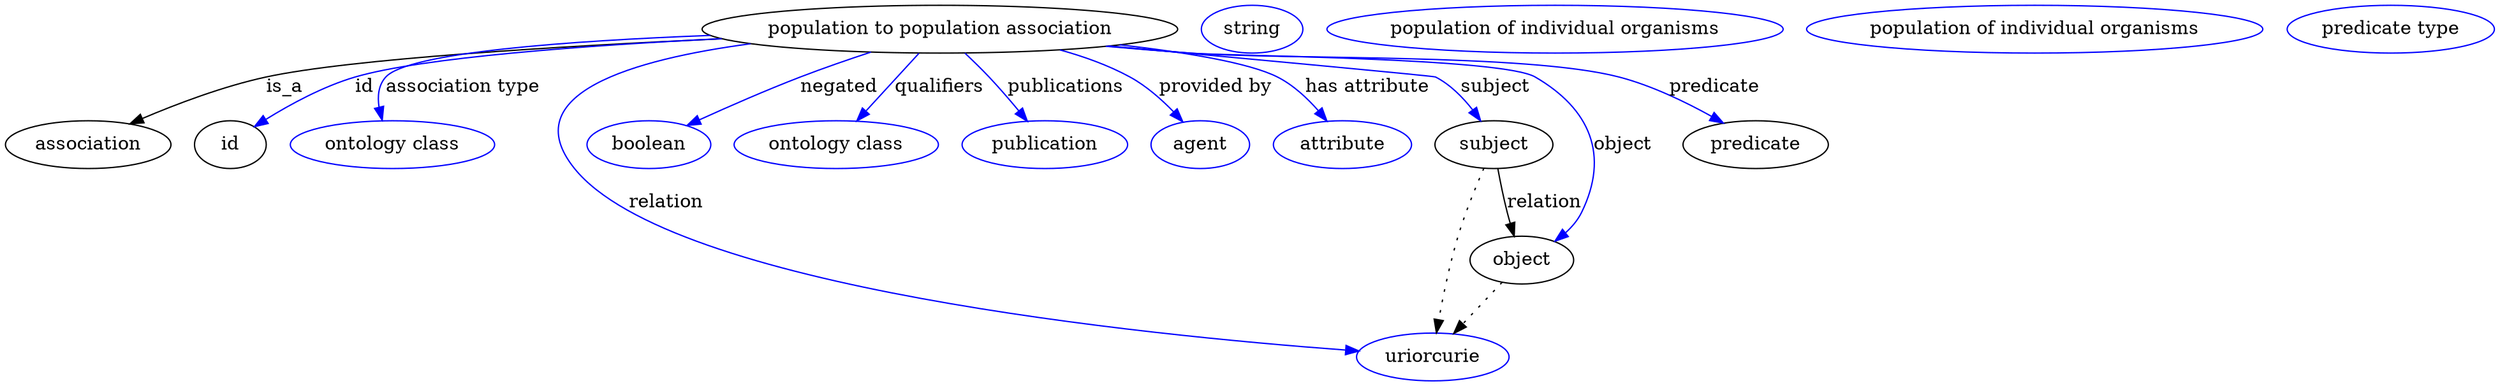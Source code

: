 digraph {
	graph [bb="0,0,1531.5,283"];
	node [label="\N"];
	"population to population association"	 [height=0.5,
		label="population to population association",
		pos="597.05,265",
		width=3.8635];
	association	 [height=0.5,
		pos="50.046,178",
		width=1.3902];
	"population to population association" -> association	 [label=is_a,
		lp="183.05,221.5",
		pos="e,78.756,193.02 467.31,258.44 363.31,252.35 226.12,242.25 172.05,229 142.85,221.85 111.59,208.67 88.032,197.5"];
	id	 [height=0.5,
		pos="145.05,178",
		width=0.75];
	"population to population association" -> id	 [color=blue,
		label=id,
		lp="234.55,221.5",
		pos="e,162.55,191.88 467.44,258.42 379.64,252.81 272.06,243.33 229.05,229 208.01,221.99 186.69,208.96 170.79,197.82",
		style=solid];
	"association type"	 [color=blue,
		height=0.5,
		label="ontology class",
		pos="252.05,178",
		width=1.7151];
	"population to population association" -> "association type"	 [color=blue,
		label="association type",
		lp="294.05,221.5",
		pos="e,245.58,196.19 463.81,259.63 372.24,254.53 264.62,245.17 250.05,229 244.54,222.89 243.29,214.51 243.93,206.3",
		style=solid];
	relation	 [color=blue,
		height=0.5,
		label=uriorcurie,
		pos="902.05,18",
		width=1.2638];
	"population to population association" -> relation	 [color=blue,
		label=relation,
		lp="429.05,134.5",
		pos="e,857.84,22.9 492.7,253.08 414.21,239.72 326.57,212.62 367.05,160 426.1,83.227 723.88,39.314 847.81,24.114",
		style=solid];
	negated	 [color=blue,
		height=0.5,
		label=boolean,
		pos="414.05,178",
		width=1.0652];
	"population to population association" -> negated	 [color=blue,
		label=negated,
		lp="535.55,221.5",
		pos="e,439.73,191.65 555.87,247.74 542.45,241.96 527.54,235.36 514.05,229 492.08,218.65 467.8,206.29 448.67,196.33",
		style=solid];
	qualifiers	 [color=blue,
		height=0.5,
		label="ontology class",
		pos="532.05,178",
		width=1.7151];
	"population to population association" -> qualifiers	 [color=blue,
		label=qualifiers,
		lp="595.05,221.5",
		pos="e,545.27,195.71 583.58,246.97 574.28,234.53 561.77,217.78 551.4,203.91",
		style=solid];
	publications	 [color=blue,
		height=0.5,
		label=publication,
		pos="662.05,178",
		width=1.3902];
	"population to population association" -> publications	 [color=blue,
		label=publications,
		lp="669.55,221.5",
		pos="e,649.52,195.57 611.41,246.78 615.82,241.11 620.67,234.82 625.05,229 631.13,220.91 637.64,212 643.49,203.93",
		style=solid];
	"provided by"	 [color=blue,
		height=0.5,
		label=agent,
		pos="760.05,178",
		width=0.83048];
	"population to population association" -> "provided by"	 [color=blue,
		label="provided by",
		lp="760.05,221.5",
		pos="e,746.7,194.25 662.28,249 677.56,243.82 693.35,237.23 707.05,229 719.14,221.73 730.66,211.24 739.86,201.66",
		style=solid];
	"has attribute"	 [color=blue,
		height=0.5,
		label=attribute,
		pos="848.05,178",
		width=1.1193];
	"population to population association" -> "has attribute"	 [color=blue,
		label="has attribute",
		lp="851.55,221.5",
		pos="e,835.29,195.41 697.74,252.54 738.16,246.37 779.34,238.26 797.05,229 809.01,222.75 819.94,212.71 828.59,203.19",
		style=solid];
	subject	 [height=0.5,
		pos="942.05,178",
		width=0.99297];
	"population to population association" -> subject	 [color=blue,
		label=subject,
		lp="930.55,221.5",
		pos="e,929.2,195.19 698.64,252.66 782.49,242.45 887.94,229.53 889.05,229 901.78,222.94 913.4,212.61 922.48,202.83",
		style=solid];
	object	 [height=0.5,
		pos="962.05,91",
		width=0.9027];
	"population to population association" -> object	 [color=blue,
		label=object,
		lp="1023,178",
		pos="e,982.24,105.27 696.9,252.37 712.99,250.48 729.47,248.62 745.05,247 791.41,242.19 911.78,248.67 954.05,229 998.97,208.09 1018.3,\
172.65 999.05,127 996.82,121.74 993.41,116.86 989.54,112.51",
		style=solid];
	predicate	 [height=0.5,
		pos="1109,178",
		width=1.1916];
	"population to population association" -> predicate	 [color=blue,
		label=predicate,
		lp="1083,221.5",
		pos="e,1089.5,194.27 695.28,252.25 711.87,250.33 728.94,248.49 745.05,247 807.79,241.19 968.09,248.39 1028,229 1047.2,222.8 1066.4,211.04 \
1081.3,200.37",
		style=solid];
	association_id	 [color=blue,
		height=0.5,
		label=string,
		pos="785.05,265",
		width=0.84854];
	subject -> relation	 [pos="e,905.36,36.239 936.07,159.97 931.6,146.12 925.52,126.47 921.05,109 915.69,88.088 910.75,64.188 907.24,46.13",
		style=dotted];
	subject -> object	 [label=relation,
		lp="974.05,134.5",
		pos="e,957.91,109 946.19,159.97 948.92,148.08 952.56,132.25 955.66,118.76"];
	"population to population association_subject"	 [color=blue,
		height=0.5,
		label="population of individual organisms",
		pos="969.05,265",
		width=3.7552];
	object -> relation	 [pos="e,916.23,35.261 948.43,74.435 940.85,65.207 931.25,53.528 922.75,43.191",
		style=dotted];
	"population to population association_object"	 [color=blue,
		height=0.5,
		label="population of individual organisms",
		pos="1257,265",
		width=3.7552];
	"population to population association_predicate"	 [color=blue,
		height=0.5,
		label="predicate type",
		pos="1471,265",
		width=1.679];
}
